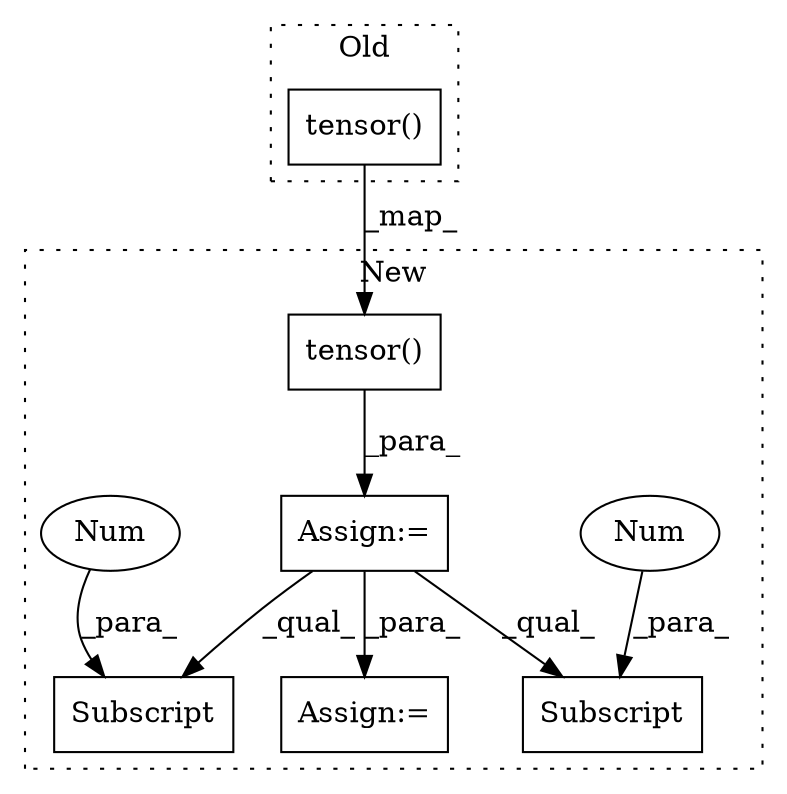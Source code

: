 digraph G {
subgraph cluster0 {
1 [label="tensor()" a="75" s="2629,2676" l="13,21" shape="box"];
label = "Old";
style="dotted";
}
subgraph cluster1 {
2 [label="tensor()" a="75" s="2632,2679" l="13,21" shape="box"];
3 [label="Assign:=" a="68" s="2714" l="3" shape="box"];
4 [label="Assign:=" a="68" s="2629" l="3" shape="box"];
5 [label="Subscript" a="63" s="2746,0" l="10,0" shape="box"];
6 [label="Num" a="76" s="2754" l="1" shape="ellipse"];
7 [label="Subscript" a="63" s="2758,0" l="10,0" shape="box"];
8 [label="Num" a="76" s="2766" l="1" shape="ellipse"];
label = "New";
style="dotted";
}
1 -> 2 [label="_map_"];
2 -> 4 [label="_para_"];
4 -> 7 [label="_qual_"];
4 -> 3 [label="_para_"];
4 -> 5 [label="_qual_"];
6 -> 5 [label="_para_"];
8 -> 7 [label="_para_"];
}